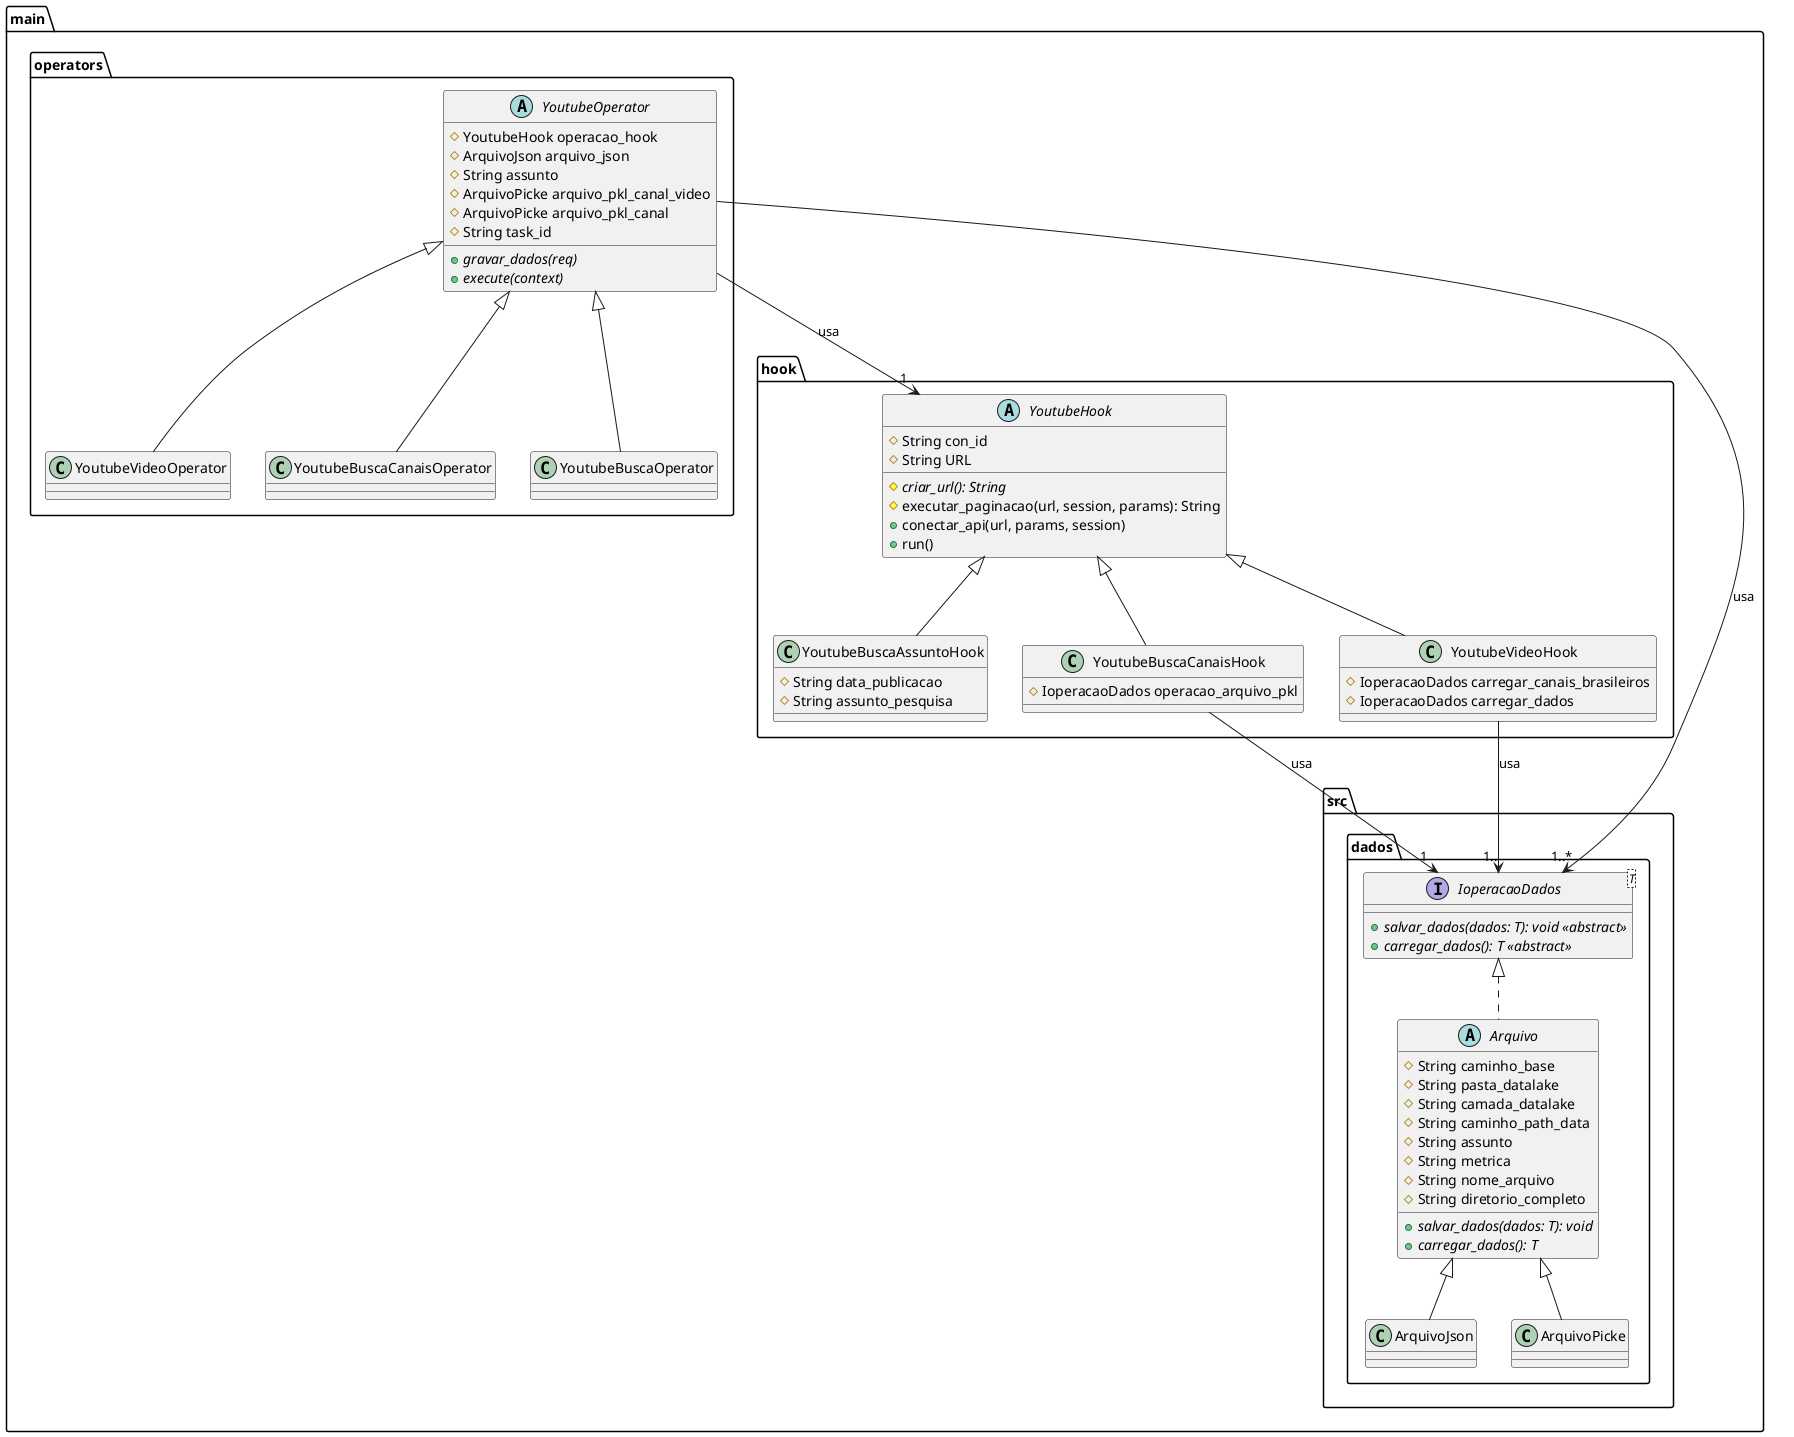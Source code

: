 @startuml
package main {

    package hook {

        abstract class YoutubeHook {
            # String con_id
            # String URL 
            
            # {abstract} criar_url(): String
            # executar_paginacao(url, session, params): String
            + conectar_api(url, params, session)
            + run()
        }

        class YoutubeBuscaAssuntoHook extends YoutubeHook {
            # String data_publicacao
            # String assunto_pesquisa
        }

        class YoutubeBuscaCanaisHook extends YoutubeHook {
            # IoperacaoDados operacao_arquivo_pkl 
        }

        class YoutubeVideoHook extends YoutubeHook {
            # IoperacaoDados carregar_canais_brasileiros
            # IoperacaoDados carregar_dados
        }

    }

    package operators {
        abstract class YoutubeOperator {
            # YoutubeHook operacao_hook
            # ArquivoJson arquivo_json
            # String assunto
            # ArquivoPicke arquivo_pkl_canal_video 
            # ArquivoPicke arquivo_pkl_canal
            # String task_id

            + {abstract} gravar_dados(req)
            + {abstract} execute(context)
        }

        class YoutubeVideoOperator extends YoutubeOperator {

        }
        class YoutubeBuscaCanaisOperator extends YoutubeOperator {

        }

        class YoutubeBuscaOperator extends YoutubeOperator {
            
        }
    }

    package src {
        package dados{
            interface IoperacaoDados<T> {
                + {abstract} salvar_dados(dados: T): void <<abstract>>
                + {abstract} carregar_dados(): T <<abstract>>
            }

            abstract class Arquivo implements IoperacaoDados {
                # String caminho_base
                # String pasta_datalake
                # String camada_datalake
                # String caminho_path_data
                # String assunto
                # String metrica
                # String nome_arquivo
                # String diretorio_completo

                + {abstract} salvar_dados(dados: T): void
                + {abstract} carregar_dados(): T
            }

            class ArquivoJson extends Arquivo {

            }

            class ArquivoPicke extends Arquivo {

            }
        }

 
        YoutubeBuscaCanaisHook --> "1" IoperacaoDados : usa
        YoutubeVideoHook  --> "1.." IoperacaoDados : usa

        YoutubeOperator  --> "1" YoutubeHook: usa

        YoutubeOperator --> "1..*"  IoperacaoDados : usa
    }
}
@enduml
